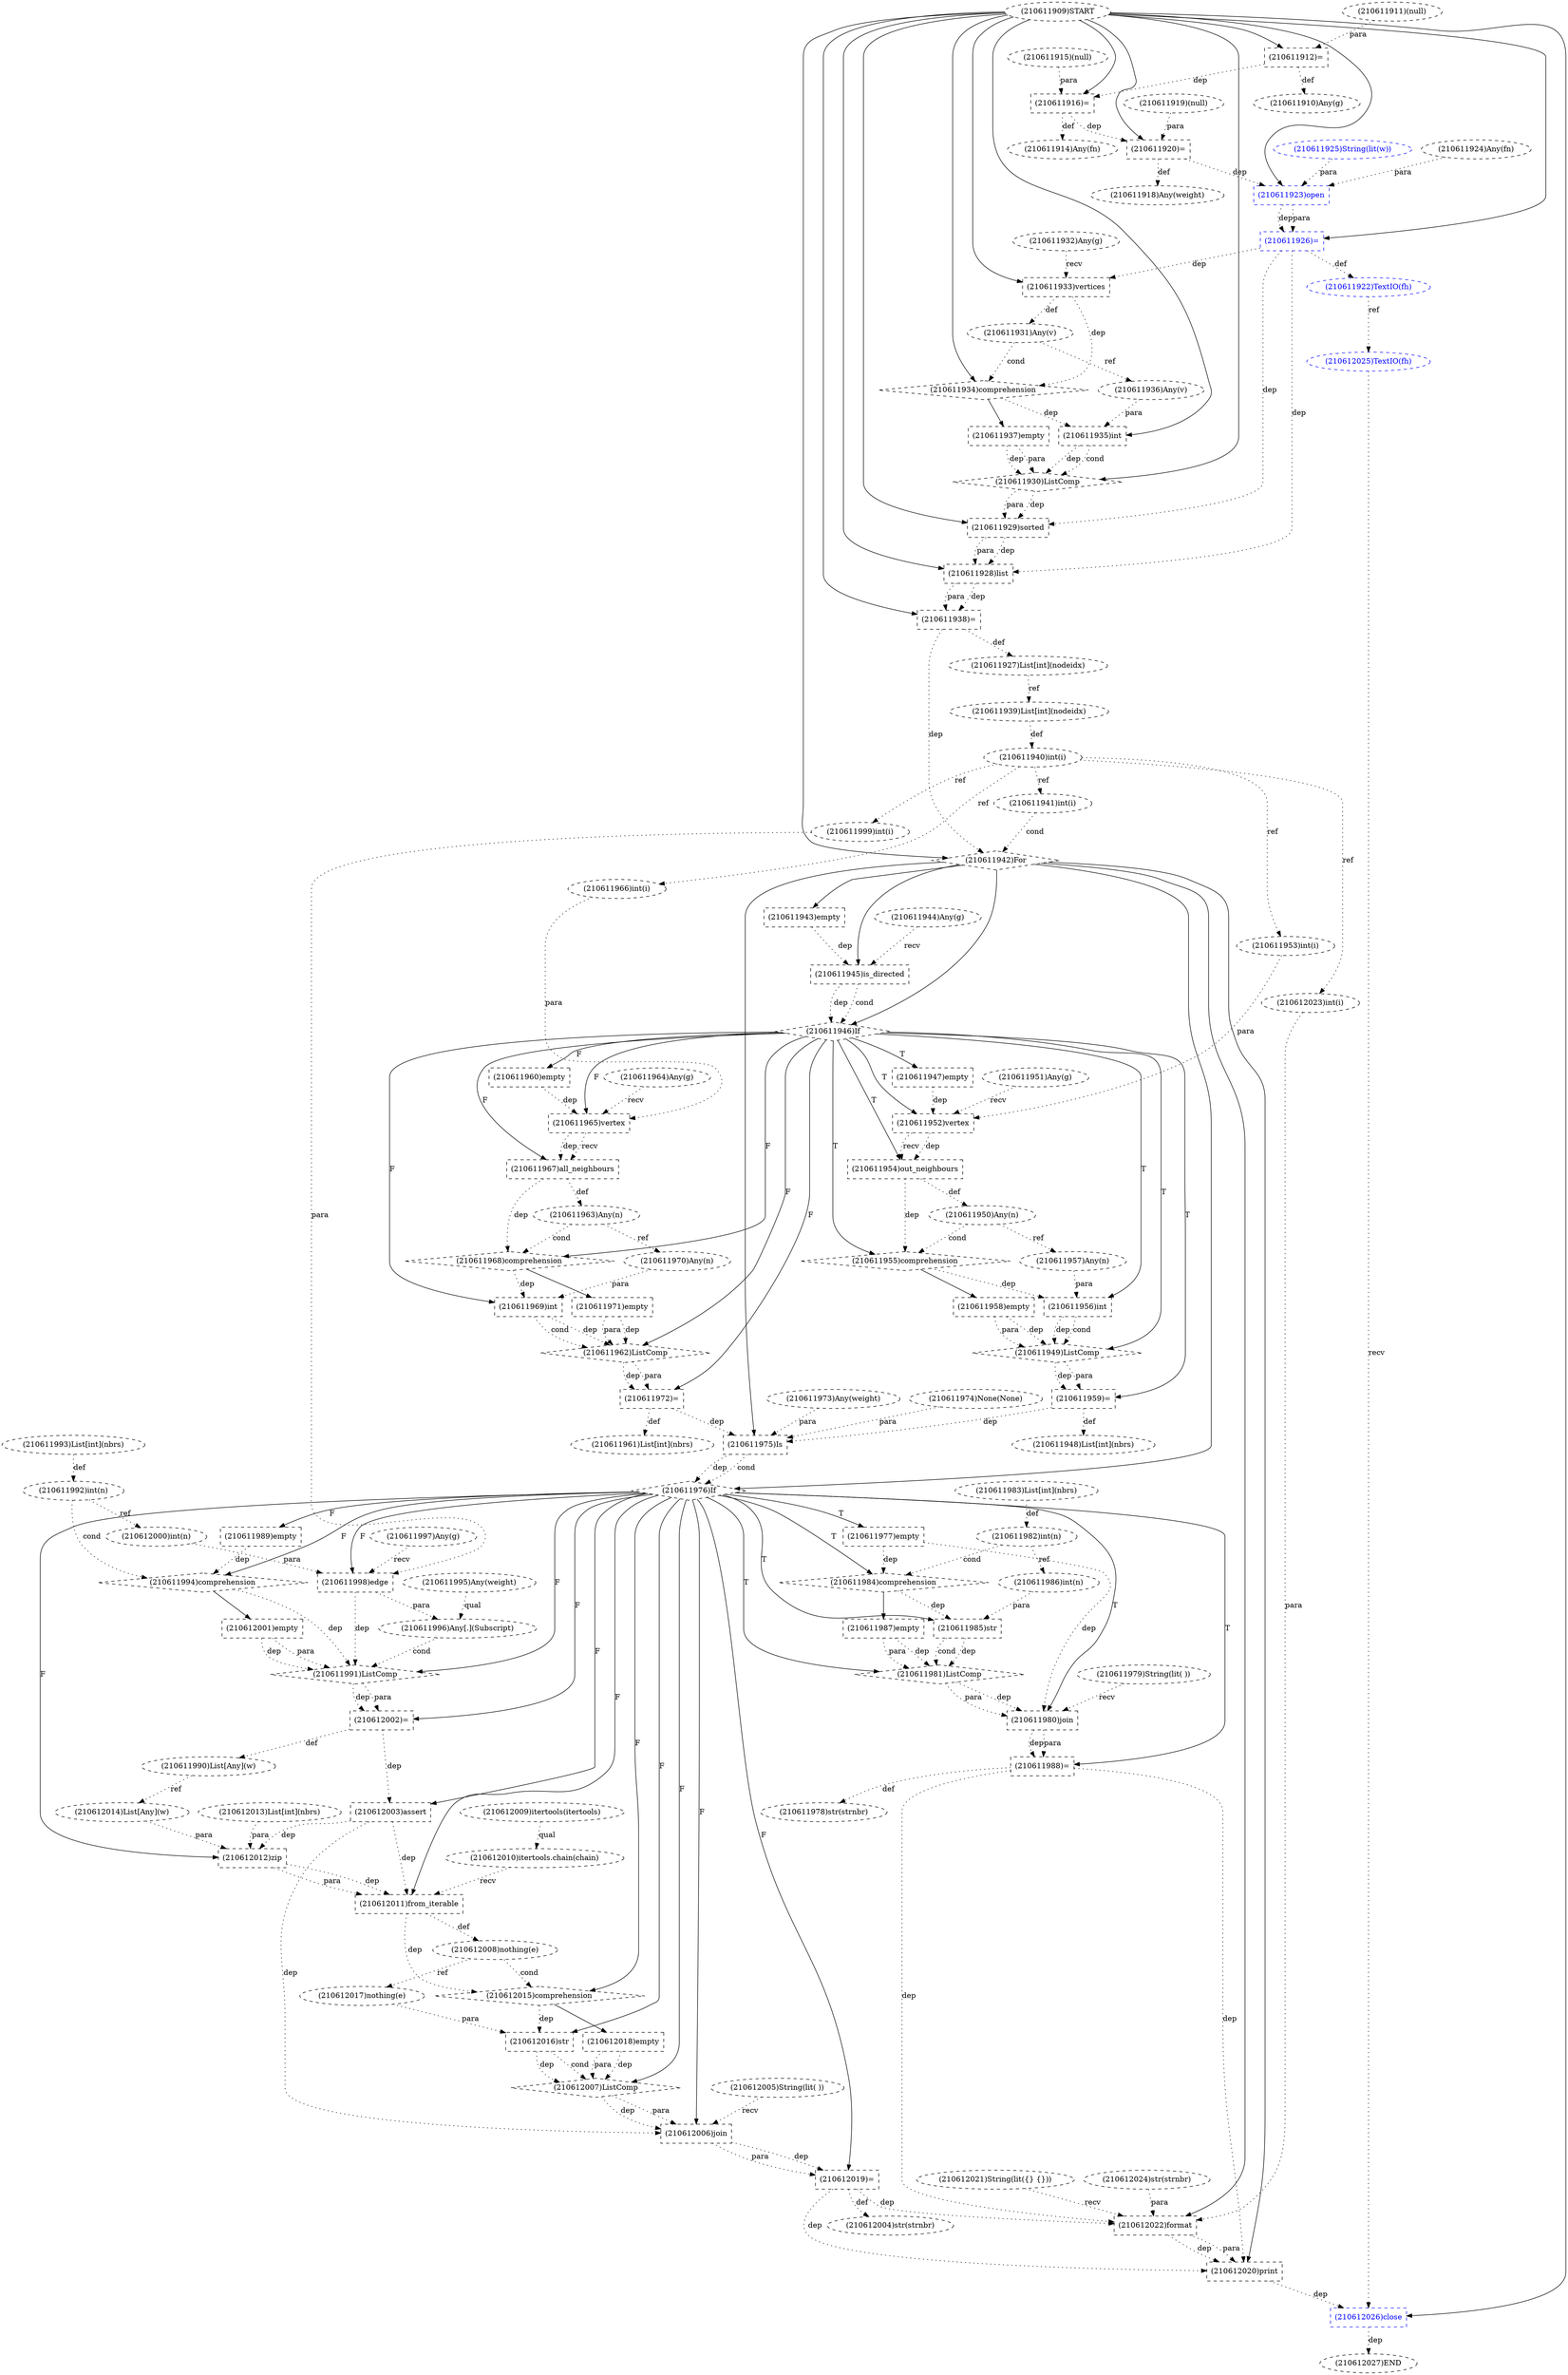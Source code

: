 digraph G {
1 [label="(210611931)Any(v)" shape=ellipse style=dashed]
2 [label="(210611978)str(strnbr)" shape=ellipse style=dashed]
3 [label="(210611996)Any[.](Subscript)" shape=ellipse style=dashed]
4 [label="(210612026)close" shape=box style=dashed color=blue fontcolor=blue]
5 [label="(210611916)=" shape=box style=dashed]
6 [label="(210612016)str" shape=box style=dashed]
7 [label="(210611947)empty" shape=box style=dashed]
8 [label="(210611988)=" shape=box style=dashed]
9 [label="(210611972)=" shape=box style=dashed]
10 [label="(210611973)Any(weight)" shape=ellipse style=dashed]
11 [label="(210611982)int(n)" shape=ellipse style=dashed]
12 [label="(210611946)If" shape=diamond style=dashed]
13 [label="(210611999)int(i)" shape=ellipse style=dashed]
14 [label="(210611912)=" shape=box style=dashed]
15 [label="(210611914)Any(fn)" shape=ellipse style=dashed]
16 [label="(210611933)vertices" shape=box style=dashed]
17 [label="(210612018)empty" shape=box style=dashed]
18 [label="(210611938)=" shape=box style=dashed]
19 [label="(210611951)Any(g)" shape=ellipse style=dashed]
20 [label="(210611958)empty" shape=box style=dashed]
21 [label="(210611937)empty" shape=box style=dashed]
22 [label="(210611936)Any(v)" shape=ellipse style=dashed]
23 [label="(210612006)join" shape=box style=dashed]
24 [label="(210612017)nothing(e)" shape=ellipse style=dashed]
25 [label="(210611963)Any(n)" shape=ellipse style=dashed]
26 [label="(210611944)Any(g)" shape=ellipse style=dashed]
27 [label="(210611935)int" shape=box style=dashed]
28 [label="(210611955)comprehension" shape=diamond style=dashed]
29 [label="(210612027)END" style=dashed]
30 [label="(210611941)int(i)" shape=ellipse style=dashed]
31 [label="(210612014)List[Any](w)" shape=ellipse style=dashed]
32 [label="(210612007)ListComp" shape=diamond style=dashed]
33 [label="(210611989)empty" shape=box style=dashed]
34 [label="(210611943)empty" shape=box style=dashed]
35 [label="(210612022)format" shape=box style=dashed]
36 [label="(210611911)(null)" shape=ellipse style=dashed]
37 [label="(210612005)String(lit( ))" shape=ellipse style=dashed]
38 [label="(210611953)int(i)" shape=ellipse style=dashed]
39 [label="(210611934)comprehension" shape=diamond style=dashed]
40 [label="(210612013)List[int](nbrs)" shape=ellipse style=dashed]
41 [label="(210611926)=" shape=box style=dashed color=blue fontcolor=blue]
42 [label="(210611950)Any(n)" shape=ellipse style=dashed]
43 [label="(210611960)empty" shape=box style=dashed]
44 [label="(210611969)int" shape=box style=dashed]
45 [label="(210611970)Any(n)" shape=ellipse style=dashed]
46 [label="(210612008)nothing(e)" shape=ellipse style=dashed]
47 [label="(210611986)int(n)" shape=ellipse style=dashed]
48 [label="(210611998)edge" shape=box style=dashed]
49 [label="(210611954)out_neighbours" shape=box style=dashed]
50 [label="(210612011)from_iterable" shape=box style=dashed]
51 [label="(210611977)empty" shape=box style=dashed]
52 [label="(210612021)String(lit({} {}))" shape=ellipse style=dashed]
53 [label="(210611985)str" shape=box style=dashed]
54 [label="(210612004)str(strnbr)" shape=ellipse style=dashed]
55 [label="(210612023)int(i)" shape=ellipse style=dashed]
56 [label="(210611945)is_directed" shape=box style=dashed]
57 [label="(210611997)Any(g)" shape=ellipse style=dashed]
58 [label="(210612012)zip" shape=box style=dashed]
59 [label="(210611957)Any(n)" shape=ellipse style=dashed]
60 [label="(210611991)ListComp" shape=diamond style=dashed]
61 [label="(210612000)int(n)" shape=ellipse style=dashed]
62 [label="(210611987)empty" shape=box style=dashed]
63 [label="(210611964)Any(g)" shape=ellipse style=dashed]
64 [label="(210612010)itertools.chain(chain)" shape=ellipse style=dashed]
65 [label="(210611925)String(lit(w))" shape=ellipse style=dashed color=blue fontcolor=blue]
66 [label="(210611915)(null)" shape=ellipse style=dashed]
67 [label="(210611949)ListComp" shape=diamond style=dashed]
68 [label="(210611919)(null)" shape=ellipse style=dashed]
69 [label="(210611965)vertex" shape=box style=dashed]
70 [label="(210612015)comprehension" shape=diamond style=dashed]
71 [label="(210611927)List[int](nodeidx)" shape=ellipse style=dashed]
72 [label="(210611968)comprehension" shape=diamond style=dashed]
73 [label="(210611983)List[int](nbrs)" shape=ellipse style=dashed]
74 [label="(210611967)all_neighbours" shape=box style=dashed]
75 [label="(210611976)If" shape=diamond style=dashed]
76 [label="(210611984)comprehension" shape=diamond style=dashed]
77 [label="(210611948)List[int](nbrs)" shape=ellipse style=dashed]
78 [label="(210611940)int(i)" shape=ellipse style=dashed]
79 [label="(210611990)List[Any](w)" shape=ellipse style=dashed]
80 [label="(210611924)Any(fn)" shape=ellipse style=dashed]
81 [label="(210611959)=" shape=box style=dashed]
82 [label="(210611966)int(i)" shape=ellipse style=dashed]
83 [label="(210611918)Any(weight)" shape=ellipse style=dashed]
84 [label="(210611993)List[int](nbrs)" shape=ellipse style=dashed]
85 [label="(210611980)join" shape=box style=dashed]
86 [label="(210611942)For" shape=diamond style=dashed]
87 [label="(210612025)TextIO(fh)" shape=ellipse style=dashed color=blue fontcolor=blue]
88 [label="(210611956)int" shape=box style=dashed]
89 [label="(210611971)empty" shape=box style=dashed]
90 [label="(210611995)Any(weight)" shape=ellipse style=dashed]
91 [label="(210611909)START" style=dashed]
92 [label="(210611975)Is" shape=box style=dashed]
93 [label="(210612003)assert" shape=box style=dashed]
94 [label="(210612001)empty" shape=box style=dashed]
95 [label="(210611923)open" shape=box style=dashed color=blue fontcolor=blue]
96 [label="(210611961)List[int](nbrs)" shape=ellipse style=dashed]
97 [label="(210612019)=" shape=box style=dashed]
98 [label="(210611920)=" shape=box style=dashed]
99 [label="(210611939)List[int](nodeidx)" shape=ellipse style=dashed]
100 [label="(210611981)ListComp" shape=diamond style=dashed]
101 [label="(210612020)print" shape=box style=dashed]
102 [label="(210611952)vertex" shape=box style=dashed]
103 [label="(210611992)int(n)" shape=ellipse style=dashed]
104 [label="(210611929)sorted" shape=box style=dashed]
105 [label="(210611928)list" shape=box style=dashed]
106 [label="(210611974)None(None)" shape=ellipse style=dashed]
107 [label="(210611932)Any(g)" shape=ellipse style=dashed]
108 [label="(210611994)comprehension" shape=diamond style=dashed]
109 [label="(210612002)=" shape=box style=dashed]
110 [label="(210612009)itertools(itertools)" shape=ellipse style=dashed]
111 [label="(210611910)Any(g)" shape=ellipse style=dashed]
112 [label="(210611962)ListComp" shape=diamond style=dashed]
113 [label="(210611930)ListComp" shape=diamond style=dashed]
114 [label="(210611979)String(lit( ))" shape=ellipse style=dashed]
115 [label="(210612024)str(strnbr)" shape=ellipse style=dashed]
116 [label="(210611922)TextIO(fh)" shape=ellipse style=dashed color=blue fontcolor=blue]
16 -> 1 [label="def" style=dotted];
8 -> 2 [label="def" style=dotted];
90 -> 3 [label="qual" style=dotted];
48 -> 3 [label="para" style=dotted];
91 -> 4 [label="" style=solid];
87 -> 4 [label="recv" style=dotted];
101 -> 4 [label="dep" style=dotted];
91 -> 5 [label="" style=solid];
66 -> 5 [label="para" style=dotted];
14 -> 5 [label="dep" style=dotted];
75 -> 6 [label="F"];
24 -> 6 [label="para" style=dotted];
70 -> 6 [label="dep" style=dotted];
12 -> 7 [label="T"];
75 -> 8 [label="T"];
85 -> 8 [label="dep" style=dotted];
85 -> 8 [label="para" style=dotted];
12 -> 9 [label="F"];
112 -> 9 [label="dep" style=dotted];
112 -> 9 [label="para" style=dotted];
73 -> 11 [label="def" style=dotted];
86 -> 12 [label="" style=solid];
56 -> 12 [label="dep" style=dotted];
56 -> 12 [label="cond" style=dotted];
78 -> 13 [label="ref" style=dotted];
91 -> 14 [label="" style=solid];
36 -> 14 [label="para" style=dotted];
5 -> 15 [label="def" style=dotted];
91 -> 16 [label="" style=solid];
107 -> 16 [label="recv" style=dotted];
41 -> 16 [label="dep" style=dotted];
70 -> 17 [label="" style=solid];
91 -> 18 [label="" style=solid];
105 -> 18 [label="dep" style=dotted];
105 -> 18 [label="para" style=dotted];
28 -> 20 [label="" style=solid];
39 -> 21 [label="" style=solid];
1 -> 22 [label="ref" style=dotted];
75 -> 23 [label="F"];
37 -> 23 [label="recv" style=dotted];
32 -> 23 [label="dep" style=dotted];
32 -> 23 [label="para" style=dotted];
93 -> 23 [label="dep" style=dotted];
46 -> 24 [label="ref" style=dotted];
74 -> 25 [label="def" style=dotted];
91 -> 27 [label="" style=solid];
22 -> 27 [label="para" style=dotted];
39 -> 27 [label="dep" style=dotted];
12 -> 28 [label="T"];
49 -> 28 [label="dep" style=dotted];
42 -> 28 [label="cond" style=dotted];
4 -> 29 [label="dep" style=dotted];
78 -> 30 [label="ref" style=dotted];
79 -> 31 [label="ref" style=dotted];
75 -> 32 [label="F"];
6 -> 32 [label="dep" style=dotted];
6 -> 32 [label="cond" style=dotted];
17 -> 32 [label="dep" style=dotted];
17 -> 32 [label="para" style=dotted];
75 -> 33 [label="F"];
86 -> 34 [label="" style=solid];
86 -> 35 [label="" style=solid];
52 -> 35 [label="recv" style=dotted];
55 -> 35 [label="para" style=dotted];
115 -> 35 [label="para" style=dotted];
8 -> 35 [label="dep" style=dotted];
97 -> 35 [label="dep" style=dotted];
78 -> 38 [label="ref" style=dotted];
91 -> 39 [label="" style=solid];
16 -> 39 [label="dep" style=dotted];
1 -> 39 [label="cond" style=dotted];
91 -> 41 [label="" style=solid];
95 -> 41 [label="dep" style=dotted];
95 -> 41 [label="para" style=dotted];
49 -> 42 [label="def" style=dotted];
12 -> 43 [label="F"];
12 -> 44 [label="F"];
45 -> 44 [label="para" style=dotted];
72 -> 44 [label="dep" style=dotted];
25 -> 45 [label="ref" style=dotted];
50 -> 46 [label="def" style=dotted];
11 -> 47 [label="ref" style=dotted];
75 -> 48 [label="F"];
57 -> 48 [label="recv" style=dotted];
13 -> 48 [label="para" style=dotted];
61 -> 48 [label="para" style=dotted];
12 -> 49 [label="T"];
102 -> 49 [label="dep" style=dotted];
102 -> 49 [label="recv" style=dotted];
75 -> 50 [label="F"];
64 -> 50 [label="recv" style=dotted];
58 -> 50 [label="dep" style=dotted];
58 -> 50 [label="para" style=dotted];
93 -> 50 [label="dep" style=dotted];
75 -> 51 [label="T"];
75 -> 53 [label="T"];
47 -> 53 [label="para" style=dotted];
76 -> 53 [label="dep" style=dotted];
97 -> 54 [label="def" style=dotted];
78 -> 55 [label="ref" style=dotted];
86 -> 56 [label="" style=solid];
26 -> 56 [label="recv" style=dotted];
34 -> 56 [label="dep" style=dotted];
75 -> 58 [label="F"];
40 -> 58 [label="para" style=dotted];
31 -> 58 [label="para" style=dotted];
93 -> 58 [label="dep" style=dotted];
42 -> 59 [label="ref" style=dotted];
75 -> 60 [label="F"];
48 -> 60 [label="dep" style=dotted];
3 -> 60 [label="cond" style=dotted];
108 -> 60 [label="dep" style=dotted];
94 -> 60 [label="dep" style=dotted];
94 -> 60 [label="para" style=dotted];
103 -> 61 [label="ref" style=dotted];
76 -> 62 [label="" style=solid];
110 -> 64 [label="qual" style=dotted];
12 -> 67 [label="T"];
88 -> 67 [label="dep" style=dotted];
88 -> 67 [label="cond" style=dotted];
20 -> 67 [label="dep" style=dotted];
20 -> 67 [label="para" style=dotted];
12 -> 69 [label="F"];
63 -> 69 [label="recv" style=dotted];
82 -> 69 [label="para" style=dotted];
43 -> 69 [label="dep" style=dotted];
75 -> 70 [label="F"];
50 -> 70 [label="dep" style=dotted];
46 -> 70 [label="cond" style=dotted];
18 -> 71 [label="def" style=dotted];
12 -> 72 [label="F"];
74 -> 72 [label="dep" style=dotted];
25 -> 72 [label="cond" style=dotted];
12 -> 74 [label="F"];
69 -> 74 [label="dep" style=dotted];
69 -> 74 [label="recv" style=dotted];
86 -> 75 [label="" style=solid];
92 -> 75 [label="dep" style=dotted];
92 -> 75 [label="cond" style=dotted];
75 -> 76 [label="T"];
11 -> 76 [label="cond" style=dotted];
51 -> 76 [label="dep" style=dotted];
81 -> 77 [label="def" style=dotted];
99 -> 78 [label="def" style=dotted];
109 -> 79 [label="def" style=dotted];
12 -> 81 [label="T"];
67 -> 81 [label="dep" style=dotted];
67 -> 81 [label="para" style=dotted];
78 -> 82 [label="ref" style=dotted];
98 -> 83 [label="def" style=dotted];
75 -> 85 [label="T"];
114 -> 85 [label="recv" style=dotted];
100 -> 85 [label="dep" style=dotted];
100 -> 85 [label="para" style=dotted];
51 -> 85 [label="dep" style=dotted];
91 -> 86 [label="" style=solid];
30 -> 86 [label="cond" style=dotted];
18 -> 86 [label="dep" style=dotted];
116 -> 87 [label="ref" style=dotted];
12 -> 88 [label="T"];
59 -> 88 [label="para" style=dotted];
28 -> 88 [label="dep" style=dotted];
72 -> 89 [label="" style=solid];
86 -> 92 [label="" style=solid];
10 -> 92 [label="para" style=dotted];
106 -> 92 [label="para" style=dotted];
9 -> 92 [label="dep" style=dotted];
81 -> 92 [label="dep" style=dotted];
75 -> 93 [label="F"];
109 -> 93 [label="dep" style=dotted];
108 -> 94 [label="" style=solid];
91 -> 95 [label="" style=solid];
80 -> 95 [label="para" style=dotted];
65 -> 95 [label="para" style=dotted];
98 -> 95 [label="dep" style=dotted];
9 -> 96 [label="def" style=dotted];
75 -> 97 [label="F"];
23 -> 97 [label="dep" style=dotted];
23 -> 97 [label="para" style=dotted];
91 -> 98 [label="" style=solid];
68 -> 98 [label="para" style=dotted];
5 -> 98 [label="dep" style=dotted];
71 -> 99 [label="ref" style=dotted];
75 -> 100 [label="T"];
53 -> 100 [label="dep" style=dotted];
53 -> 100 [label="cond" style=dotted];
62 -> 100 [label="dep" style=dotted];
62 -> 100 [label="para" style=dotted];
86 -> 101 [label="" style=solid];
35 -> 101 [label="dep" style=dotted];
35 -> 101 [label="para" style=dotted];
8 -> 101 [label="dep" style=dotted];
97 -> 101 [label="dep" style=dotted];
12 -> 102 [label="T"];
19 -> 102 [label="recv" style=dotted];
38 -> 102 [label="para" style=dotted];
7 -> 102 [label="dep" style=dotted];
84 -> 103 [label="def" style=dotted];
91 -> 104 [label="" style=solid];
113 -> 104 [label="dep" style=dotted];
113 -> 104 [label="para" style=dotted];
41 -> 104 [label="dep" style=dotted];
91 -> 105 [label="" style=solid];
104 -> 105 [label="dep" style=dotted];
104 -> 105 [label="para" style=dotted];
41 -> 105 [label="dep" style=dotted];
75 -> 108 [label="F"];
103 -> 108 [label="cond" style=dotted];
33 -> 108 [label="dep" style=dotted];
75 -> 109 [label="F"];
60 -> 109 [label="dep" style=dotted];
60 -> 109 [label="para" style=dotted];
14 -> 111 [label="def" style=dotted];
12 -> 112 [label="F"];
44 -> 112 [label="dep" style=dotted];
44 -> 112 [label="cond" style=dotted];
89 -> 112 [label="dep" style=dotted];
89 -> 112 [label="para" style=dotted];
91 -> 113 [label="" style=solid];
27 -> 113 [label="dep" style=dotted];
27 -> 113 [label="cond" style=dotted];
21 -> 113 [label="dep" style=dotted];
21 -> 113 [label="para" style=dotted];
41 -> 116 [label="def" style=dotted];
}